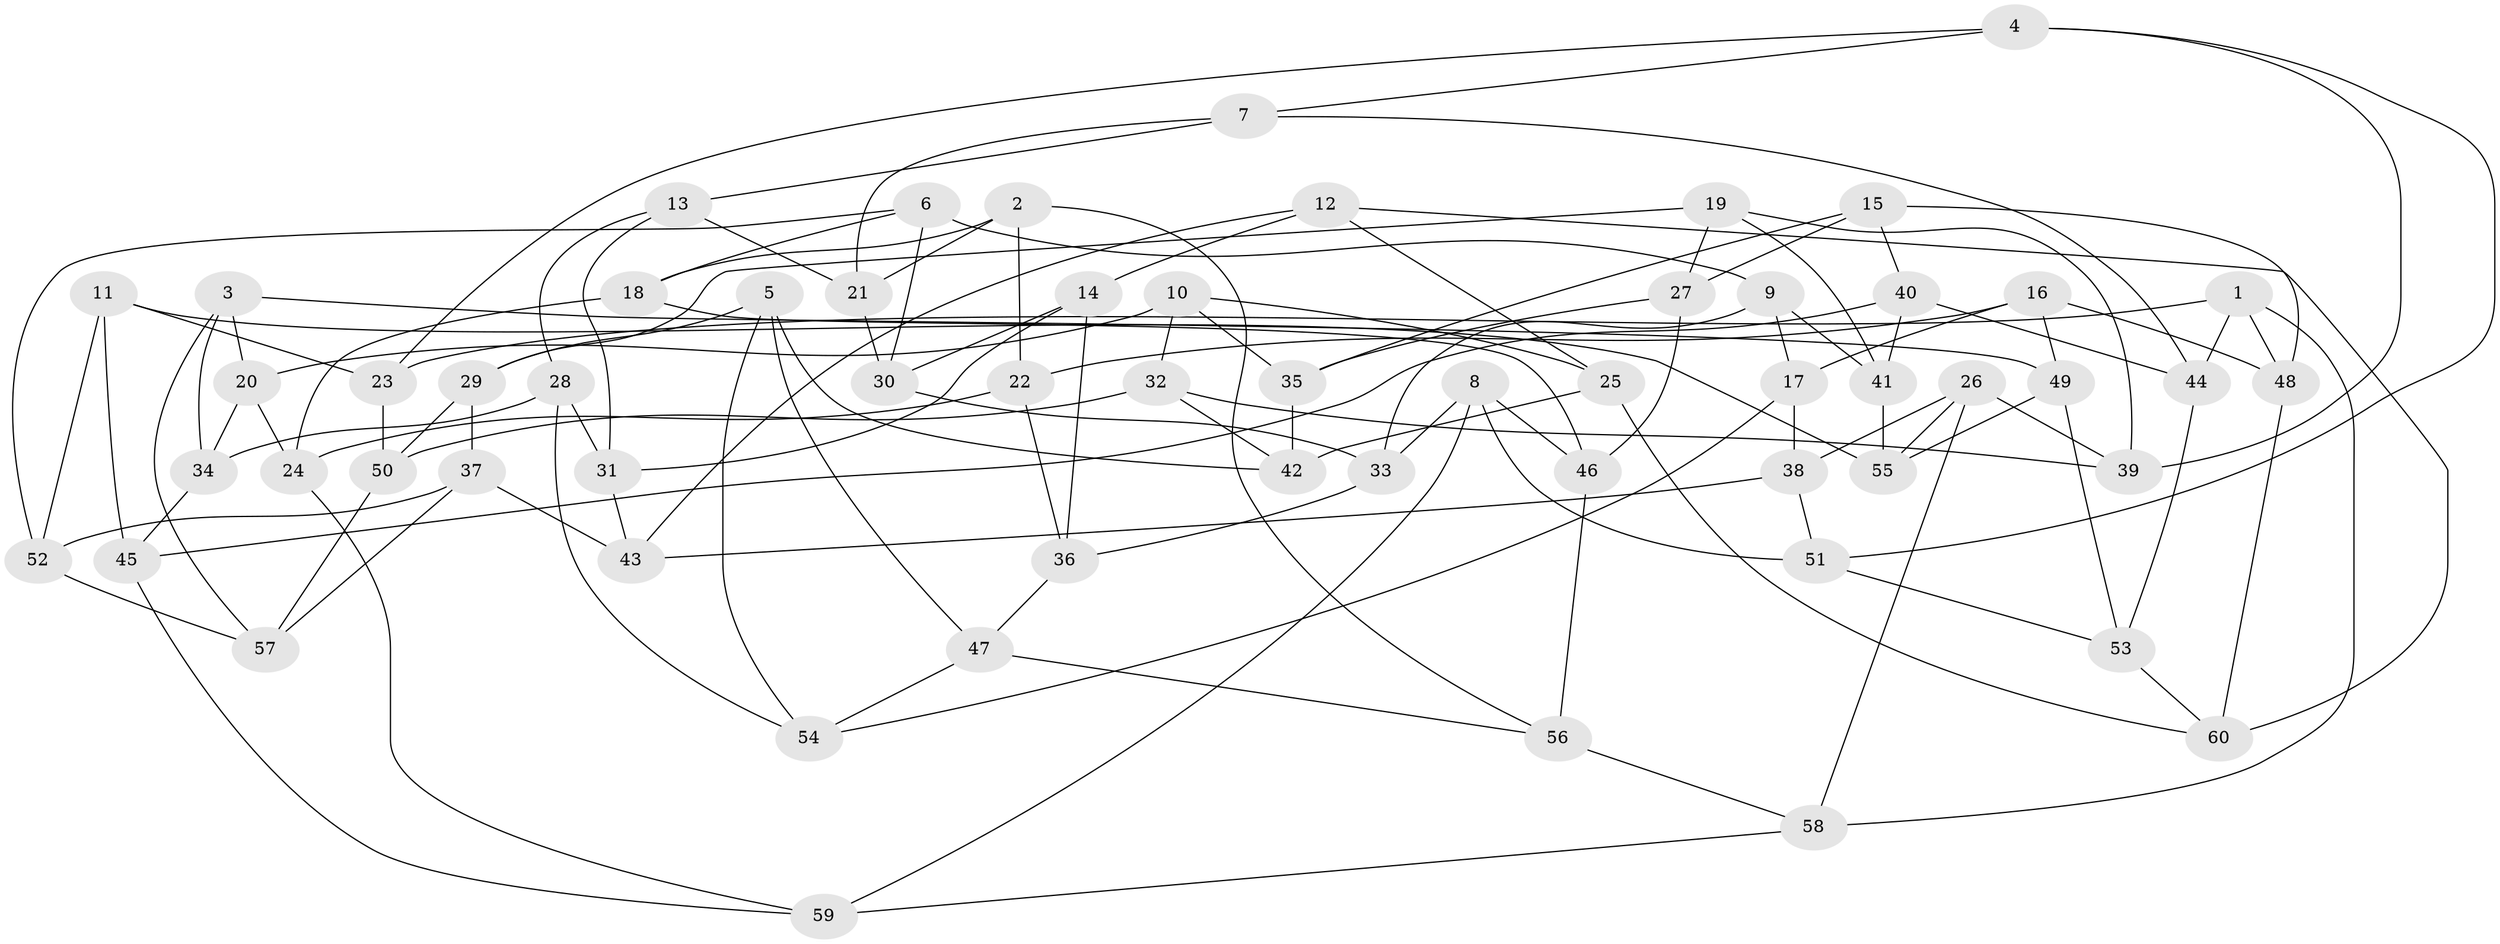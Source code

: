 // coarse degree distribution, {4: 0.5116279069767442, 6: 0.20930232558139536, 3: 0.13953488372093023, 5: 0.13953488372093023}
// Generated by graph-tools (version 1.1) at 2025/38/03/04/25 23:38:09]
// undirected, 60 vertices, 120 edges
graph export_dot {
  node [color=gray90,style=filled];
  1;
  2;
  3;
  4;
  5;
  6;
  7;
  8;
  9;
  10;
  11;
  12;
  13;
  14;
  15;
  16;
  17;
  18;
  19;
  20;
  21;
  22;
  23;
  24;
  25;
  26;
  27;
  28;
  29;
  30;
  31;
  32;
  33;
  34;
  35;
  36;
  37;
  38;
  39;
  40;
  41;
  42;
  43;
  44;
  45;
  46;
  47;
  48;
  49;
  50;
  51;
  52;
  53;
  54;
  55;
  56;
  57;
  58;
  59;
  60;
  1 -- 44;
  1 -- 58;
  1 -- 48;
  1 -- 23;
  2 -- 22;
  2 -- 21;
  2 -- 56;
  2 -- 18;
  3 -- 20;
  3 -- 49;
  3 -- 34;
  3 -- 57;
  4 -- 39;
  4 -- 23;
  4 -- 51;
  4 -- 7;
  5 -- 47;
  5 -- 54;
  5 -- 29;
  5 -- 42;
  6 -- 18;
  6 -- 30;
  6 -- 9;
  6 -- 52;
  7 -- 13;
  7 -- 44;
  7 -- 21;
  8 -- 59;
  8 -- 33;
  8 -- 51;
  8 -- 46;
  9 -- 17;
  9 -- 41;
  9 -- 33;
  10 -- 32;
  10 -- 25;
  10 -- 20;
  10 -- 35;
  11 -- 55;
  11 -- 45;
  11 -- 52;
  11 -- 23;
  12 -- 14;
  12 -- 25;
  12 -- 60;
  12 -- 43;
  13 -- 21;
  13 -- 31;
  13 -- 28;
  14 -- 36;
  14 -- 30;
  14 -- 31;
  15 -- 35;
  15 -- 27;
  15 -- 40;
  15 -- 48;
  16 -- 17;
  16 -- 22;
  16 -- 49;
  16 -- 48;
  17 -- 38;
  17 -- 54;
  18 -- 24;
  18 -- 46;
  19 -- 39;
  19 -- 27;
  19 -- 41;
  19 -- 29;
  20 -- 34;
  20 -- 24;
  21 -- 30;
  22 -- 24;
  22 -- 36;
  23 -- 50;
  24 -- 59;
  25 -- 42;
  25 -- 60;
  26 -- 39;
  26 -- 58;
  26 -- 38;
  26 -- 55;
  27 -- 46;
  27 -- 35;
  28 -- 34;
  28 -- 54;
  28 -- 31;
  29 -- 37;
  29 -- 50;
  30 -- 33;
  31 -- 43;
  32 -- 50;
  32 -- 39;
  32 -- 42;
  33 -- 36;
  34 -- 45;
  35 -- 42;
  36 -- 47;
  37 -- 52;
  37 -- 43;
  37 -- 57;
  38 -- 43;
  38 -- 51;
  40 -- 41;
  40 -- 44;
  40 -- 45;
  41 -- 55;
  44 -- 53;
  45 -- 59;
  46 -- 56;
  47 -- 56;
  47 -- 54;
  48 -- 60;
  49 -- 53;
  49 -- 55;
  50 -- 57;
  51 -- 53;
  52 -- 57;
  53 -- 60;
  56 -- 58;
  58 -- 59;
}
